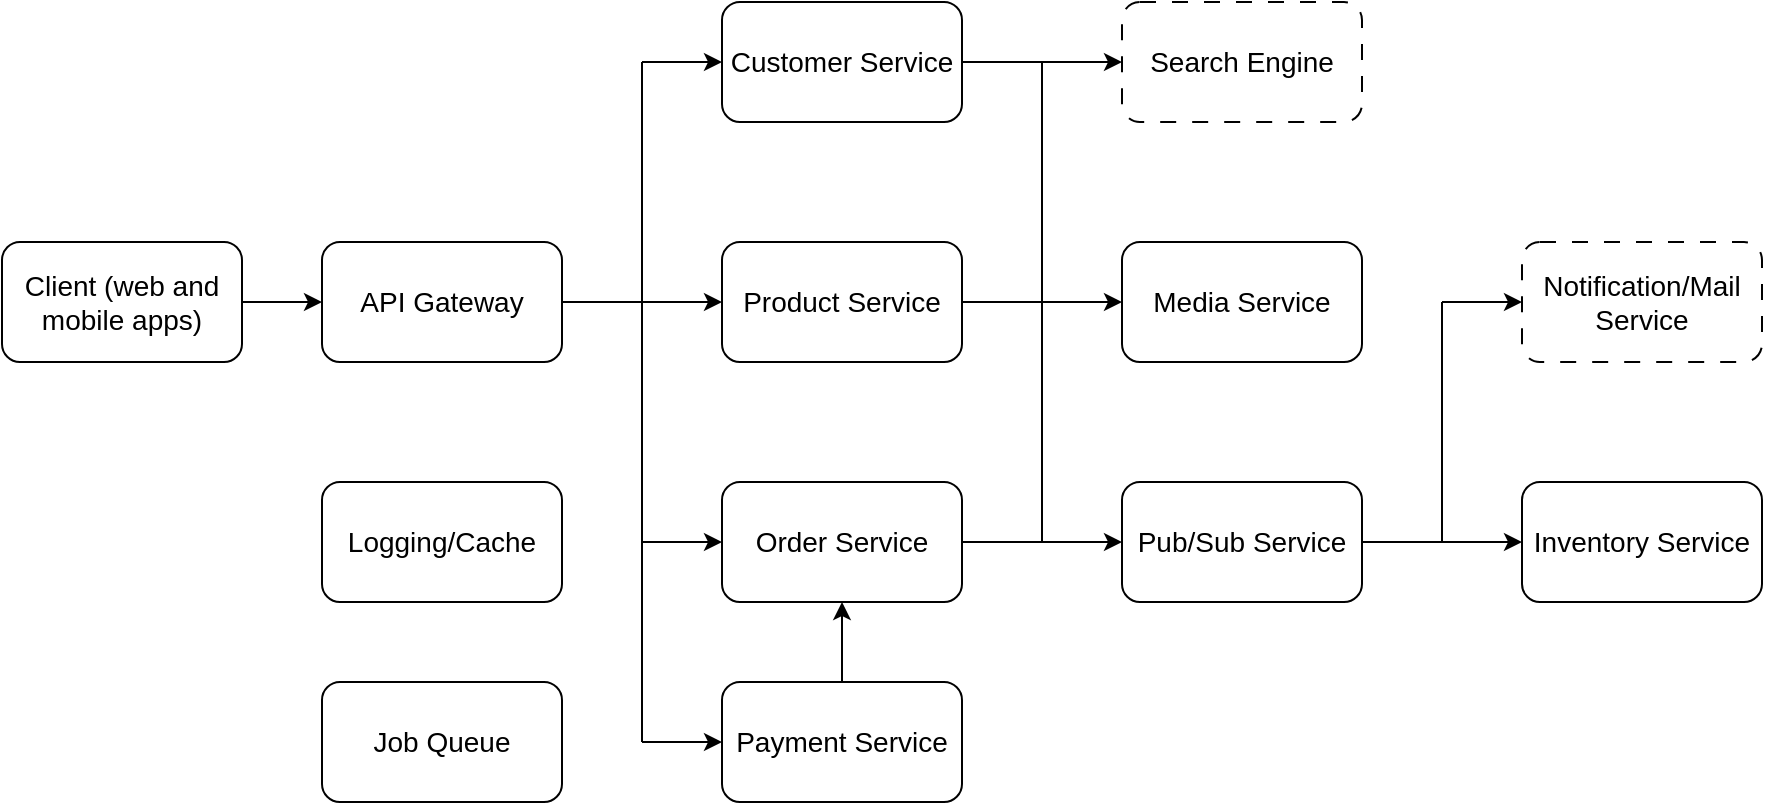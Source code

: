 <mxfile>
    <diagram id="EmKv4sn3dJraA8-unx8I" name="Page-1">
        <mxGraphModel dx="1427" dy="787" grid="1" gridSize="10" guides="1" tooltips="1" connect="1" arrows="1" fold="1" page="0" pageScale="1" pageWidth="850" pageHeight="1100" math="0" shadow="0">
            <root>
                <mxCell id="0"/>
                <mxCell id="1" parent="0"/>
                <mxCell id="8" style="edgeStyle=none;html=1;entryX=0;entryY=0.5;entryDx=0;entryDy=0;" parent="1" source="2" target="57" edge="1">
                    <mxGeometry relative="1" as="geometry">
                        <mxPoint x="30" y="300" as="targetPoint"/>
                    </mxGeometry>
                </mxCell>
                <mxCell id="2" value="&lt;font style=&quot;font-size: 14px;&quot;&gt;Client (web and mobile apps)&lt;/font&gt;" style="rounded=1;whiteSpace=wrap;html=1;" parent="1" vertex="1">
                    <mxGeometry x="-40" y="270" width="120" height="60" as="geometry"/>
                </mxCell>
                <mxCell id="40" style="edgeStyle=none;html=1;entryX=0;entryY=0.5;entryDx=0;entryDy=0;fontSize=14;startArrow=none;startFill=0;" parent="1" source="4" target="39" edge="1">
                    <mxGeometry relative="1" as="geometry"/>
                </mxCell>
                <mxCell id="4" value="&lt;font style=&quot;font-size: 14px;&quot;&gt;Product Service&lt;/font&gt;" style="rounded=1;whiteSpace=wrap;html=1;" parent="1" vertex="1">
                    <mxGeometry x="320" y="270" width="120" height="60" as="geometry"/>
                </mxCell>
                <mxCell id="7" value="&lt;font style=&quot;font-size: 14px;&quot;&gt;Pub/Sub Service&lt;/font&gt;" style="rounded=1;whiteSpace=wrap;html=1;" parent="1" vertex="1">
                    <mxGeometry x="520" y="390" width="120" height="60" as="geometry"/>
                </mxCell>
                <mxCell id="9" value="Inventory Service" style="rounded=1;whiteSpace=wrap;html=1;fontSize=14;" parent="1" vertex="1">
                    <mxGeometry x="720" y="390" width="120" height="60" as="geometry"/>
                </mxCell>
                <mxCell id="61" style="edgeStyle=none;html=1;entryX=0;entryY=0.5;entryDx=0;entryDy=0;fontSize=14;startArrow=none;startFill=0;" parent="1" source="14" target="55" edge="1">
                    <mxGeometry relative="1" as="geometry"/>
                </mxCell>
                <mxCell id="14" value="&lt;font style=&quot;font-size: 14px;&quot;&gt;Customer Service&lt;/font&gt;" style="rounded=1;whiteSpace=wrap;html=1;" parent="1" vertex="1">
                    <mxGeometry x="320" y="150" width="120" height="60" as="geometry"/>
                </mxCell>
                <mxCell id="28" value="Logging/Cache" style="rounded=1;whiteSpace=wrap;html=1;fontSize=14;" parent="1" vertex="1">
                    <mxGeometry x="120" y="390" width="120" height="60" as="geometry"/>
                </mxCell>
                <mxCell id="29" value="Order Service" style="rounded=1;whiteSpace=wrap;html=1;fontSize=14;" parent="1" vertex="1">
                    <mxGeometry x="320" y="390" width="120" height="60" as="geometry"/>
                </mxCell>
                <mxCell id="35" style="edgeStyle=none;html=1;entryX=0.5;entryY=1;entryDx=0;entryDy=0;fontSize=14;startArrow=none;startFill=0;" parent="1" source="34" target="29" edge="1">
                    <mxGeometry relative="1" as="geometry"/>
                </mxCell>
                <mxCell id="34" value="Payment Service" style="rounded=1;whiteSpace=wrap;html=1;fontSize=14;" parent="1" vertex="1">
                    <mxGeometry x="320" y="490" width="120" height="60" as="geometry"/>
                </mxCell>
                <mxCell id="39" value="&lt;font style=&quot;font-size: 14px;&quot;&gt;Media Service&lt;/font&gt;" style="rounded=1;whiteSpace=wrap;html=1;" parent="1" vertex="1">
                    <mxGeometry x="520" y="270" width="120" height="60" as="geometry"/>
                </mxCell>
                <mxCell id="41" value="" style="endArrow=classic;html=1;fontSize=14;exitX=1;exitY=0.5;exitDx=0;exitDy=0;entryX=0;entryY=0.5;entryDx=0;entryDy=0;" parent="1" source="7" target="9" edge="1">
                    <mxGeometry width="50" height="50" relative="1" as="geometry">
                        <mxPoint x="690" y="330" as="sourcePoint"/>
                        <mxPoint x="740" y="280" as="targetPoint"/>
                    </mxGeometry>
                </mxCell>
                <mxCell id="44" value="" style="endArrow=classic;html=1;fontSize=14;exitX=1;exitY=0.5;exitDx=0;exitDy=0;" parent="1" source="29" edge="1">
                    <mxGeometry width="50" height="50" relative="1" as="geometry">
                        <mxPoint x="450" y="380" as="sourcePoint"/>
                        <mxPoint x="520" y="420" as="targetPoint"/>
                    </mxGeometry>
                </mxCell>
                <mxCell id="47" value="" style="endArrow=none;html=1;fontSize=14;" parent="1" edge="1">
                    <mxGeometry width="50" height="50" relative="1" as="geometry">
                        <mxPoint x="480" y="420" as="sourcePoint"/>
                        <mxPoint x="480" y="180" as="targetPoint"/>
                    </mxGeometry>
                </mxCell>
                <mxCell id="50" value="" style="endArrow=none;html=1;fontSize=14;" parent="1" edge="1">
                    <mxGeometry width="50" height="50" relative="1" as="geometry">
                        <mxPoint x="280" y="520" as="sourcePoint"/>
                        <mxPoint x="280" y="180" as="targetPoint"/>
                    </mxGeometry>
                </mxCell>
                <mxCell id="51" value="" style="endArrow=classic;html=1;fontSize=14;entryX=0;entryY=0.5;entryDx=0;entryDy=0;" parent="1" target="14" edge="1">
                    <mxGeometry width="50" height="50" relative="1" as="geometry">
                        <mxPoint x="280" y="180" as="sourcePoint"/>
                        <mxPoint x="490" y="280" as="targetPoint"/>
                    </mxGeometry>
                </mxCell>
                <mxCell id="52" value="" style="endArrow=classic;html=1;fontSize=14;entryX=0;entryY=0.5;entryDx=0;entryDy=0;" parent="1" target="29" edge="1">
                    <mxGeometry width="50" height="50" relative="1" as="geometry">
                        <mxPoint x="280" y="420" as="sourcePoint"/>
                        <mxPoint x="490" y="280" as="targetPoint"/>
                    </mxGeometry>
                </mxCell>
                <mxCell id="53" value="" style="endArrow=classic;html=1;fontSize=14;entryX=0;entryY=0.5;entryDx=0;entryDy=0;" parent="1" target="34" edge="1">
                    <mxGeometry width="50" height="50" relative="1" as="geometry">
                        <mxPoint x="280" y="520" as="sourcePoint"/>
                        <mxPoint x="490" y="280" as="targetPoint"/>
                    </mxGeometry>
                </mxCell>
                <mxCell id="55" value="&lt;font style=&quot;font-size: 14px;&quot;&gt;Search Engine&lt;/font&gt;" style="rounded=1;whiteSpace=wrap;html=1;dashed=1;dashPattern=8 8;" parent="1" vertex="1">
                    <mxGeometry x="520" y="150" width="120" height="60" as="geometry"/>
                </mxCell>
                <mxCell id="56" value="&lt;font style=&quot;font-size: 14px;&quot;&gt;Notification/Mail Service&lt;/font&gt;" style="rounded=1;whiteSpace=wrap;html=1;dashed=1;dashPattern=8 8;" parent="1" vertex="1">
                    <mxGeometry x="720" y="270" width="120" height="60" as="geometry"/>
                </mxCell>
                <mxCell id="58" style="edgeStyle=none;html=1;entryX=0;entryY=0.5;entryDx=0;entryDy=0;fontSize=14;startArrow=none;startFill=0;" parent="1" source="57" target="4" edge="1">
                    <mxGeometry relative="1" as="geometry"/>
                </mxCell>
                <mxCell id="57" value="&lt;font style=&quot;font-size: 14px;&quot;&gt;API Gateway&lt;/font&gt;" style="rounded=1;whiteSpace=wrap;html=1;" parent="1" vertex="1">
                    <mxGeometry x="120" y="270" width="120" height="60" as="geometry"/>
                </mxCell>
                <mxCell id="59" value="" style="endArrow=none;html=1;fontSize=14;" parent="1" edge="1">
                    <mxGeometry width="50" height="50" relative="1" as="geometry">
                        <mxPoint x="680" y="420" as="sourcePoint"/>
                        <mxPoint x="680" y="300" as="targetPoint"/>
                    </mxGeometry>
                </mxCell>
                <mxCell id="60" value="" style="endArrow=classic;html=1;fontSize=14;entryX=0;entryY=0.5;entryDx=0;entryDy=0;" parent="1" target="56" edge="1">
                    <mxGeometry width="50" height="50" relative="1" as="geometry">
                        <mxPoint x="680" y="300" as="sourcePoint"/>
                        <mxPoint x="440" y="360" as="targetPoint"/>
                    </mxGeometry>
                </mxCell>
                <mxCell id="62" value="&lt;font style=&quot;font-size: 14px;&quot;&gt;Job Queue&lt;/font&gt;" style="rounded=1;whiteSpace=wrap;html=1;" vertex="1" parent="1">
                    <mxGeometry x="120" y="490" width="120" height="60" as="geometry"/>
                </mxCell>
            </root>
        </mxGraphModel>
    </diagram>
</mxfile>